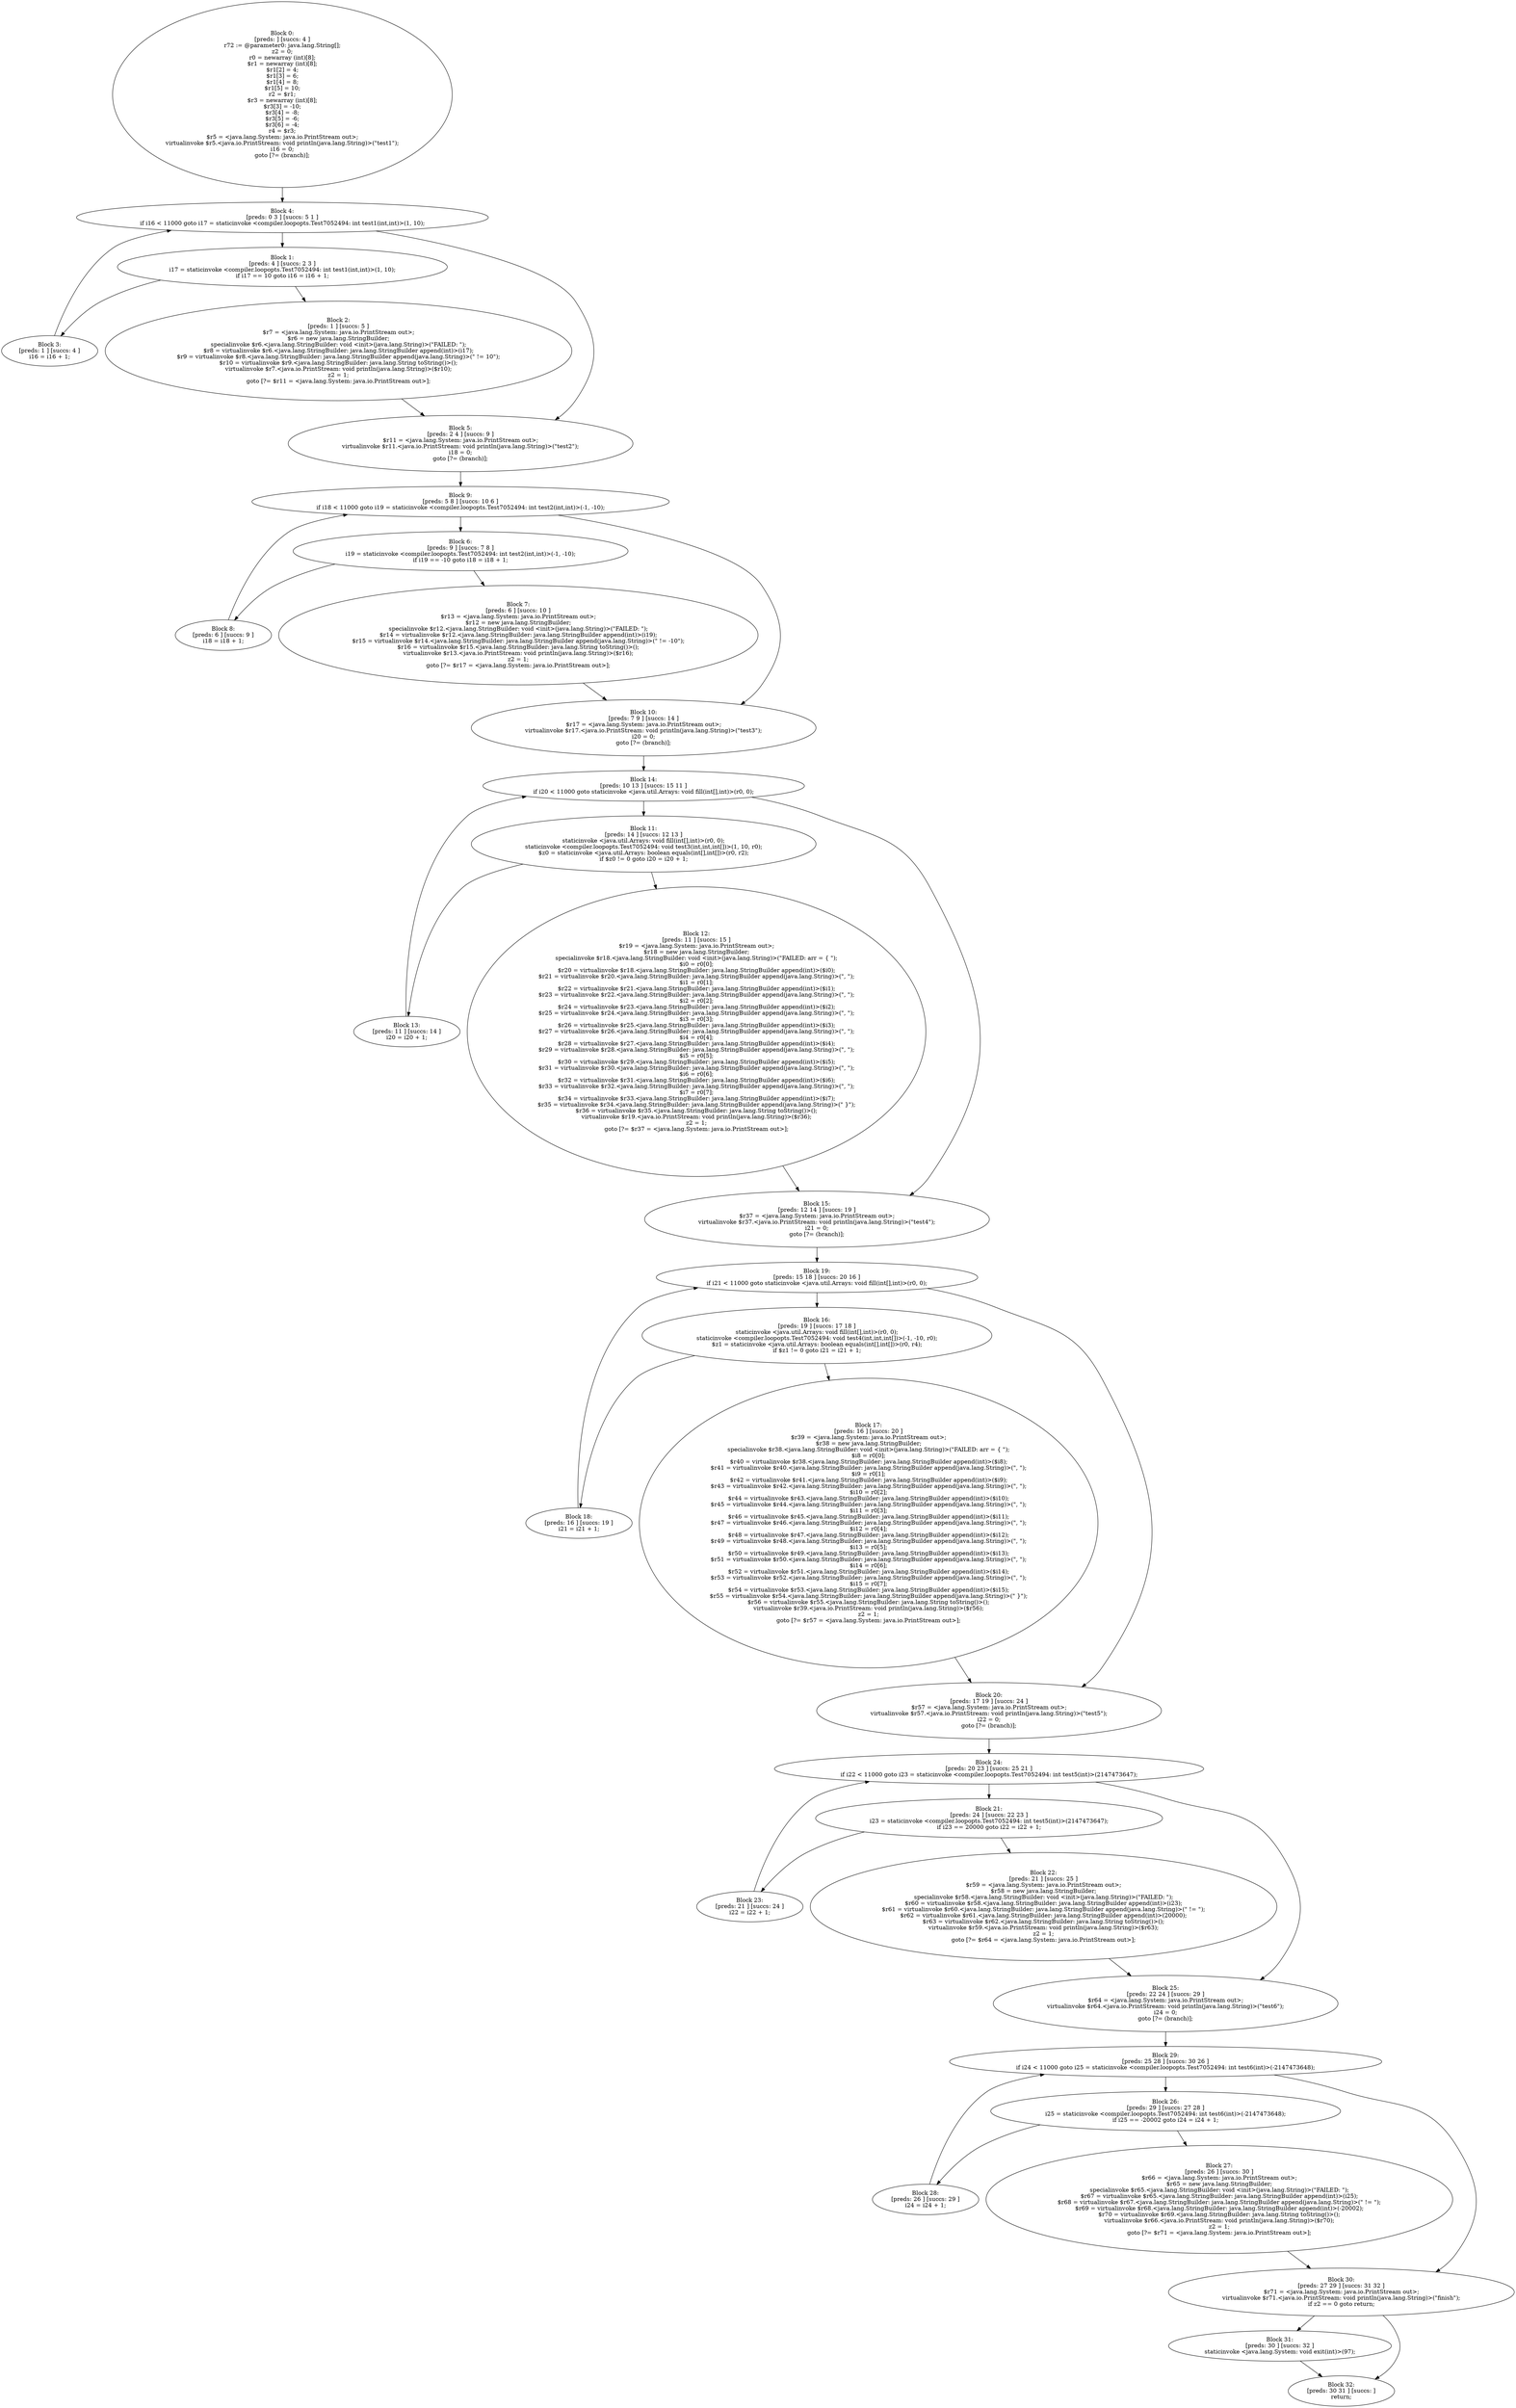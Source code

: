 digraph "unitGraph" {
    "Block 0:
[preds: ] [succs: 4 ]
r72 := @parameter0: java.lang.String[];
z2 = 0;
r0 = newarray (int)[8];
$r1 = newarray (int)[8];
$r1[2] = 4;
$r1[3] = 6;
$r1[4] = 8;
$r1[5] = 10;
r2 = $r1;
$r3 = newarray (int)[8];
$r3[3] = -10;
$r3[4] = -8;
$r3[5] = -6;
$r3[6] = -4;
r4 = $r3;
$r5 = <java.lang.System: java.io.PrintStream out>;
virtualinvoke $r5.<java.io.PrintStream: void println(java.lang.String)>(\"test1\");
i16 = 0;
goto [?= (branch)];
"
    "Block 1:
[preds: 4 ] [succs: 2 3 ]
i17 = staticinvoke <compiler.loopopts.Test7052494: int test1(int,int)>(1, 10);
if i17 == 10 goto i16 = i16 + 1;
"
    "Block 2:
[preds: 1 ] [succs: 5 ]
$r7 = <java.lang.System: java.io.PrintStream out>;
$r6 = new java.lang.StringBuilder;
specialinvoke $r6.<java.lang.StringBuilder: void <init>(java.lang.String)>(\"FAILED: \");
$r8 = virtualinvoke $r6.<java.lang.StringBuilder: java.lang.StringBuilder append(int)>(i17);
$r9 = virtualinvoke $r8.<java.lang.StringBuilder: java.lang.StringBuilder append(java.lang.String)>(\" != 10\");
$r10 = virtualinvoke $r9.<java.lang.StringBuilder: java.lang.String toString()>();
virtualinvoke $r7.<java.io.PrintStream: void println(java.lang.String)>($r10);
z2 = 1;
goto [?= $r11 = <java.lang.System: java.io.PrintStream out>];
"
    "Block 3:
[preds: 1 ] [succs: 4 ]
i16 = i16 + 1;
"
    "Block 4:
[preds: 0 3 ] [succs: 5 1 ]
if i16 < 11000 goto i17 = staticinvoke <compiler.loopopts.Test7052494: int test1(int,int)>(1, 10);
"
    "Block 5:
[preds: 2 4 ] [succs: 9 ]
$r11 = <java.lang.System: java.io.PrintStream out>;
virtualinvoke $r11.<java.io.PrintStream: void println(java.lang.String)>(\"test2\");
i18 = 0;
goto [?= (branch)];
"
    "Block 6:
[preds: 9 ] [succs: 7 8 ]
i19 = staticinvoke <compiler.loopopts.Test7052494: int test2(int,int)>(-1, -10);
if i19 == -10 goto i18 = i18 + 1;
"
    "Block 7:
[preds: 6 ] [succs: 10 ]
$r13 = <java.lang.System: java.io.PrintStream out>;
$r12 = new java.lang.StringBuilder;
specialinvoke $r12.<java.lang.StringBuilder: void <init>(java.lang.String)>(\"FAILED: \");
$r14 = virtualinvoke $r12.<java.lang.StringBuilder: java.lang.StringBuilder append(int)>(i19);
$r15 = virtualinvoke $r14.<java.lang.StringBuilder: java.lang.StringBuilder append(java.lang.String)>(\" != -10\");
$r16 = virtualinvoke $r15.<java.lang.StringBuilder: java.lang.String toString()>();
virtualinvoke $r13.<java.io.PrintStream: void println(java.lang.String)>($r16);
z2 = 1;
goto [?= $r17 = <java.lang.System: java.io.PrintStream out>];
"
    "Block 8:
[preds: 6 ] [succs: 9 ]
i18 = i18 + 1;
"
    "Block 9:
[preds: 5 8 ] [succs: 10 6 ]
if i18 < 11000 goto i19 = staticinvoke <compiler.loopopts.Test7052494: int test2(int,int)>(-1, -10);
"
    "Block 10:
[preds: 7 9 ] [succs: 14 ]
$r17 = <java.lang.System: java.io.PrintStream out>;
virtualinvoke $r17.<java.io.PrintStream: void println(java.lang.String)>(\"test3\");
i20 = 0;
goto [?= (branch)];
"
    "Block 11:
[preds: 14 ] [succs: 12 13 ]
staticinvoke <java.util.Arrays: void fill(int[],int)>(r0, 0);
staticinvoke <compiler.loopopts.Test7052494: void test3(int,int,int[])>(1, 10, r0);
$z0 = staticinvoke <java.util.Arrays: boolean equals(int[],int[])>(r0, r2);
if $z0 != 0 goto i20 = i20 + 1;
"
    "Block 12:
[preds: 11 ] [succs: 15 ]
$r19 = <java.lang.System: java.io.PrintStream out>;
$r18 = new java.lang.StringBuilder;
specialinvoke $r18.<java.lang.StringBuilder: void <init>(java.lang.String)>(\"FAILED: arr = { \");
$i0 = r0[0];
$r20 = virtualinvoke $r18.<java.lang.StringBuilder: java.lang.StringBuilder append(int)>($i0);
$r21 = virtualinvoke $r20.<java.lang.StringBuilder: java.lang.StringBuilder append(java.lang.String)>(\", \");
$i1 = r0[1];
$r22 = virtualinvoke $r21.<java.lang.StringBuilder: java.lang.StringBuilder append(int)>($i1);
$r23 = virtualinvoke $r22.<java.lang.StringBuilder: java.lang.StringBuilder append(java.lang.String)>(\", \");
$i2 = r0[2];
$r24 = virtualinvoke $r23.<java.lang.StringBuilder: java.lang.StringBuilder append(int)>($i2);
$r25 = virtualinvoke $r24.<java.lang.StringBuilder: java.lang.StringBuilder append(java.lang.String)>(\", \");
$i3 = r0[3];
$r26 = virtualinvoke $r25.<java.lang.StringBuilder: java.lang.StringBuilder append(int)>($i3);
$r27 = virtualinvoke $r26.<java.lang.StringBuilder: java.lang.StringBuilder append(java.lang.String)>(\", \");
$i4 = r0[4];
$r28 = virtualinvoke $r27.<java.lang.StringBuilder: java.lang.StringBuilder append(int)>($i4);
$r29 = virtualinvoke $r28.<java.lang.StringBuilder: java.lang.StringBuilder append(java.lang.String)>(\", \");
$i5 = r0[5];
$r30 = virtualinvoke $r29.<java.lang.StringBuilder: java.lang.StringBuilder append(int)>($i5);
$r31 = virtualinvoke $r30.<java.lang.StringBuilder: java.lang.StringBuilder append(java.lang.String)>(\", \");
$i6 = r0[6];
$r32 = virtualinvoke $r31.<java.lang.StringBuilder: java.lang.StringBuilder append(int)>($i6);
$r33 = virtualinvoke $r32.<java.lang.StringBuilder: java.lang.StringBuilder append(java.lang.String)>(\", \");
$i7 = r0[7];
$r34 = virtualinvoke $r33.<java.lang.StringBuilder: java.lang.StringBuilder append(int)>($i7);
$r35 = virtualinvoke $r34.<java.lang.StringBuilder: java.lang.StringBuilder append(java.lang.String)>(\" }\");
$r36 = virtualinvoke $r35.<java.lang.StringBuilder: java.lang.String toString()>();
virtualinvoke $r19.<java.io.PrintStream: void println(java.lang.String)>($r36);
z2 = 1;
goto [?= $r37 = <java.lang.System: java.io.PrintStream out>];
"
    "Block 13:
[preds: 11 ] [succs: 14 ]
i20 = i20 + 1;
"
    "Block 14:
[preds: 10 13 ] [succs: 15 11 ]
if i20 < 11000 goto staticinvoke <java.util.Arrays: void fill(int[],int)>(r0, 0);
"
    "Block 15:
[preds: 12 14 ] [succs: 19 ]
$r37 = <java.lang.System: java.io.PrintStream out>;
virtualinvoke $r37.<java.io.PrintStream: void println(java.lang.String)>(\"test4\");
i21 = 0;
goto [?= (branch)];
"
    "Block 16:
[preds: 19 ] [succs: 17 18 ]
staticinvoke <java.util.Arrays: void fill(int[],int)>(r0, 0);
staticinvoke <compiler.loopopts.Test7052494: void test4(int,int,int[])>(-1, -10, r0);
$z1 = staticinvoke <java.util.Arrays: boolean equals(int[],int[])>(r0, r4);
if $z1 != 0 goto i21 = i21 + 1;
"
    "Block 17:
[preds: 16 ] [succs: 20 ]
$r39 = <java.lang.System: java.io.PrintStream out>;
$r38 = new java.lang.StringBuilder;
specialinvoke $r38.<java.lang.StringBuilder: void <init>(java.lang.String)>(\"FAILED: arr = { \");
$i8 = r0[0];
$r40 = virtualinvoke $r38.<java.lang.StringBuilder: java.lang.StringBuilder append(int)>($i8);
$r41 = virtualinvoke $r40.<java.lang.StringBuilder: java.lang.StringBuilder append(java.lang.String)>(\", \");
$i9 = r0[1];
$r42 = virtualinvoke $r41.<java.lang.StringBuilder: java.lang.StringBuilder append(int)>($i9);
$r43 = virtualinvoke $r42.<java.lang.StringBuilder: java.lang.StringBuilder append(java.lang.String)>(\", \");
$i10 = r0[2];
$r44 = virtualinvoke $r43.<java.lang.StringBuilder: java.lang.StringBuilder append(int)>($i10);
$r45 = virtualinvoke $r44.<java.lang.StringBuilder: java.lang.StringBuilder append(java.lang.String)>(\", \");
$i11 = r0[3];
$r46 = virtualinvoke $r45.<java.lang.StringBuilder: java.lang.StringBuilder append(int)>($i11);
$r47 = virtualinvoke $r46.<java.lang.StringBuilder: java.lang.StringBuilder append(java.lang.String)>(\", \");
$i12 = r0[4];
$r48 = virtualinvoke $r47.<java.lang.StringBuilder: java.lang.StringBuilder append(int)>($i12);
$r49 = virtualinvoke $r48.<java.lang.StringBuilder: java.lang.StringBuilder append(java.lang.String)>(\", \");
$i13 = r0[5];
$r50 = virtualinvoke $r49.<java.lang.StringBuilder: java.lang.StringBuilder append(int)>($i13);
$r51 = virtualinvoke $r50.<java.lang.StringBuilder: java.lang.StringBuilder append(java.lang.String)>(\", \");
$i14 = r0[6];
$r52 = virtualinvoke $r51.<java.lang.StringBuilder: java.lang.StringBuilder append(int)>($i14);
$r53 = virtualinvoke $r52.<java.lang.StringBuilder: java.lang.StringBuilder append(java.lang.String)>(\", \");
$i15 = r0[7];
$r54 = virtualinvoke $r53.<java.lang.StringBuilder: java.lang.StringBuilder append(int)>($i15);
$r55 = virtualinvoke $r54.<java.lang.StringBuilder: java.lang.StringBuilder append(java.lang.String)>(\" }\");
$r56 = virtualinvoke $r55.<java.lang.StringBuilder: java.lang.String toString()>();
virtualinvoke $r39.<java.io.PrintStream: void println(java.lang.String)>($r56);
z2 = 1;
goto [?= $r57 = <java.lang.System: java.io.PrintStream out>];
"
    "Block 18:
[preds: 16 ] [succs: 19 ]
i21 = i21 + 1;
"
    "Block 19:
[preds: 15 18 ] [succs: 20 16 ]
if i21 < 11000 goto staticinvoke <java.util.Arrays: void fill(int[],int)>(r0, 0);
"
    "Block 20:
[preds: 17 19 ] [succs: 24 ]
$r57 = <java.lang.System: java.io.PrintStream out>;
virtualinvoke $r57.<java.io.PrintStream: void println(java.lang.String)>(\"test5\");
i22 = 0;
goto [?= (branch)];
"
    "Block 21:
[preds: 24 ] [succs: 22 23 ]
i23 = staticinvoke <compiler.loopopts.Test7052494: int test5(int)>(2147473647);
if i23 == 20000 goto i22 = i22 + 1;
"
    "Block 22:
[preds: 21 ] [succs: 25 ]
$r59 = <java.lang.System: java.io.PrintStream out>;
$r58 = new java.lang.StringBuilder;
specialinvoke $r58.<java.lang.StringBuilder: void <init>(java.lang.String)>(\"FAILED: \");
$r60 = virtualinvoke $r58.<java.lang.StringBuilder: java.lang.StringBuilder append(int)>(i23);
$r61 = virtualinvoke $r60.<java.lang.StringBuilder: java.lang.StringBuilder append(java.lang.String)>(\" != \");
$r62 = virtualinvoke $r61.<java.lang.StringBuilder: java.lang.StringBuilder append(int)>(20000);
$r63 = virtualinvoke $r62.<java.lang.StringBuilder: java.lang.String toString()>();
virtualinvoke $r59.<java.io.PrintStream: void println(java.lang.String)>($r63);
z2 = 1;
goto [?= $r64 = <java.lang.System: java.io.PrintStream out>];
"
    "Block 23:
[preds: 21 ] [succs: 24 ]
i22 = i22 + 1;
"
    "Block 24:
[preds: 20 23 ] [succs: 25 21 ]
if i22 < 11000 goto i23 = staticinvoke <compiler.loopopts.Test7052494: int test5(int)>(2147473647);
"
    "Block 25:
[preds: 22 24 ] [succs: 29 ]
$r64 = <java.lang.System: java.io.PrintStream out>;
virtualinvoke $r64.<java.io.PrintStream: void println(java.lang.String)>(\"test6\");
i24 = 0;
goto [?= (branch)];
"
    "Block 26:
[preds: 29 ] [succs: 27 28 ]
i25 = staticinvoke <compiler.loopopts.Test7052494: int test6(int)>(-2147473648);
if i25 == -20002 goto i24 = i24 + 1;
"
    "Block 27:
[preds: 26 ] [succs: 30 ]
$r66 = <java.lang.System: java.io.PrintStream out>;
$r65 = new java.lang.StringBuilder;
specialinvoke $r65.<java.lang.StringBuilder: void <init>(java.lang.String)>(\"FAILED: \");
$r67 = virtualinvoke $r65.<java.lang.StringBuilder: java.lang.StringBuilder append(int)>(i25);
$r68 = virtualinvoke $r67.<java.lang.StringBuilder: java.lang.StringBuilder append(java.lang.String)>(\" != \");
$r69 = virtualinvoke $r68.<java.lang.StringBuilder: java.lang.StringBuilder append(int)>(-20002);
$r70 = virtualinvoke $r69.<java.lang.StringBuilder: java.lang.String toString()>();
virtualinvoke $r66.<java.io.PrintStream: void println(java.lang.String)>($r70);
z2 = 1;
goto [?= $r71 = <java.lang.System: java.io.PrintStream out>];
"
    "Block 28:
[preds: 26 ] [succs: 29 ]
i24 = i24 + 1;
"
    "Block 29:
[preds: 25 28 ] [succs: 30 26 ]
if i24 < 11000 goto i25 = staticinvoke <compiler.loopopts.Test7052494: int test6(int)>(-2147473648);
"
    "Block 30:
[preds: 27 29 ] [succs: 31 32 ]
$r71 = <java.lang.System: java.io.PrintStream out>;
virtualinvoke $r71.<java.io.PrintStream: void println(java.lang.String)>(\"finish\");
if z2 == 0 goto return;
"
    "Block 31:
[preds: 30 ] [succs: 32 ]
staticinvoke <java.lang.System: void exit(int)>(97);
"
    "Block 32:
[preds: 30 31 ] [succs: ]
return;
"
    "Block 0:
[preds: ] [succs: 4 ]
r72 := @parameter0: java.lang.String[];
z2 = 0;
r0 = newarray (int)[8];
$r1 = newarray (int)[8];
$r1[2] = 4;
$r1[3] = 6;
$r1[4] = 8;
$r1[5] = 10;
r2 = $r1;
$r3 = newarray (int)[8];
$r3[3] = -10;
$r3[4] = -8;
$r3[5] = -6;
$r3[6] = -4;
r4 = $r3;
$r5 = <java.lang.System: java.io.PrintStream out>;
virtualinvoke $r5.<java.io.PrintStream: void println(java.lang.String)>(\"test1\");
i16 = 0;
goto [?= (branch)];
"->"Block 4:
[preds: 0 3 ] [succs: 5 1 ]
if i16 < 11000 goto i17 = staticinvoke <compiler.loopopts.Test7052494: int test1(int,int)>(1, 10);
";
    "Block 1:
[preds: 4 ] [succs: 2 3 ]
i17 = staticinvoke <compiler.loopopts.Test7052494: int test1(int,int)>(1, 10);
if i17 == 10 goto i16 = i16 + 1;
"->"Block 2:
[preds: 1 ] [succs: 5 ]
$r7 = <java.lang.System: java.io.PrintStream out>;
$r6 = new java.lang.StringBuilder;
specialinvoke $r6.<java.lang.StringBuilder: void <init>(java.lang.String)>(\"FAILED: \");
$r8 = virtualinvoke $r6.<java.lang.StringBuilder: java.lang.StringBuilder append(int)>(i17);
$r9 = virtualinvoke $r8.<java.lang.StringBuilder: java.lang.StringBuilder append(java.lang.String)>(\" != 10\");
$r10 = virtualinvoke $r9.<java.lang.StringBuilder: java.lang.String toString()>();
virtualinvoke $r7.<java.io.PrintStream: void println(java.lang.String)>($r10);
z2 = 1;
goto [?= $r11 = <java.lang.System: java.io.PrintStream out>];
";
    "Block 1:
[preds: 4 ] [succs: 2 3 ]
i17 = staticinvoke <compiler.loopopts.Test7052494: int test1(int,int)>(1, 10);
if i17 == 10 goto i16 = i16 + 1;
"->"Block 3:
[preds: 1 ] [succs: 4 ]
i16 = i16 + 1;
";
    "Block 2:
[preds: 1 ] [succs: 5 ]
$r7 = <java.lang.System: java.io.PrintStream out>;
$r6 = new java.lang.StringBuilder;
specialinvoke $r6.<java.lang.StringBuilder: void <init>(java.lang.String)>(\"FAILED: \");
$r8 = virtualinvoke $r6.<java.lang.StringBuilder: java.lang.StringBuilder append(int)>(i17);
$r9 = virtualinvoke $r8.<java.lang.StringBuilder: java.lang.StringBuilder append(java.lang.String)>(\" != 10\");
$r10 = virtualinvoke $r9.<java.lang.StringBuilder: java.lang.String toString()>();
virtualinvoke $r7.<java.io.PrintStream: void println(java.lang.String)>($r10);
z2 = 1;
goto [?= $r11 = <java.lang.System: java.io.PrintStream out>];
"->"Block 5:
[preds: 2 4 ] [succs: 9 ]
$r11 = <java.lang.System: java.io.PrintStream out>;
virtualinvoke $r11.<java.io.PrintStream: void println(java.lang.String)>(\"test2\");
i18 = 0;
goto [?= (branch)];
";
    "Block 3:
[preds: 1 ] [succs: 4 ]
i16 = i16 + 1;
"->"Block 4:
[preds: 0 3 ] [succs: 5 1 ]
if i16 < 11000 goto i17 = staticinvoke <compiler.loopopts.Test7052494: int test1(int,int)>(1, 10);
";
    "Block 4:
[preds: 0 3 ] [succs: 5 1 ]
if i16 < 11000 goto i17 = staticinvoke <compiler.loopopts.Test7052494: int test1(int,int)>(1, 10);
"->"Block 5:
[preds: 2 4 ] [succs: 9 ]
$r11 = <java.lang.System: java.io.PrintStream out>;
virtualinvoke $r11.<java.io.PrintStream: void println(java.lang.String)>(\"test2\");
i18 = 0;
goto [?= (branch)];
";
    "Block 4:
[preds: 0 3 ] [succs: 5 1 ]
if i16 < 11000 goto i17 = staticinvoke <compiler.loopopts.Test7052494: int test1(int,int)>(1, 10);
"->"Block 1:
[preds: 4 ] [succs: 2 3 ]
i17 = staticinvoke <compiler.loopopts.Test7052494: int test1(int,int)>(1, 10);
if i17 == 10 goto i16 = i16 + 1;
";
    "Block 5:
[preds: 2 4 ] [succs: 9 ]
$r11 = <java.lang.System: java.io.PrintStream out>;
virtualinvoke $r11.<java.io.PrintStream: void println(java.lang.String)>(\"test2\");
i18 = 0;
goto [?= (branch)];
"->"Block 9:
[preds: 5 8 ] [succs: 10 6 ]
if i18 < 11000 goto i19 = staticinvoke <compiler.loopopts.Test7052494: int test2(int,int)>(-1, -10);
";
    "Block 6:
[preds: 9 ] [succs: 7 8 ]
i19 = staticinvoke <compiler.loopopts.Test7052494: int test2(int,int)>(-1, -10);
if i19 == -10 goto i18 = i18 + 1;
"->"Block 7:
[preds: 6 ] [succs: 10 ]
$r13 = <java.lang.System: java.io.PrintStream out>;
$r12 = new java.lang.StringBuilder;
specialinvoke $r12.<java.lang.StringBuilder: void <init>(java.lang.String)>(\"FAILED: \");
$r14 = virtualinvoke $r12.<java.lang.StringBuilder: java.lang.StringBuilder append(int)>(i19);
$r15 = virtualinvoke $r14.<java.lang.StringBuilder: java.lang.StringBuilder append(java.lang.String)>(\" != -10\");
$r16 = virtualinvoke $r15.<java.lang.StringBuilder: java.lang.String toString()>();
virtualinvoke $r13.<java.io.PrintStream: void println(java.lang.String)>($r16);
z2 = 1;
goto [?= $r17 = <java.lang.System: java.io.PrintStream out>];
";
    "Block 6:
[preds: 9 ] [succs: 7 8 ]
i19 = staticinvoke <compiler.loopopts.Test7052494: int test2(int,int)>(-1, -10);
if i19 == -10 goto i18 = i18 + 1;
"->"Block 8:
[preds: 6 ] [succs: 9 ]
i18 = i18 + 1;
";
    "Block 7:
[preds: 6 ] [succs: 10 ]
$r13 = <java.lang.System: java.io.PrintStream out>;
$r12 = new java.lang.StringBuilder;
specialinvoke $r12.<java.lang.StringBuilder: void <init>(java.lang.String)>(\"FAILED: \");
$r14 = virtualinvoke $r12.<java.lang.StringBuilder: java.lang.StringBuilder append(int)>(i19);
$r15 = virtualinvoke $r14.<java.lang.StringBuilder: java.lang.StringBuilder append(java.lang.String)>(\" != -10\");
$r16 = virtualinvoke $r15.<java.lang.StringBuilder: java.lang.String toString()>();
virtualinvoke $r13.<java.io.PrintStream: void println(java.lang.String)>($r16);
z2 = 1;
goto [?= $r17 = <java.lang.System: java.io.PrintStream out>];
"->"Block 10:
[preds: 7 9 ] [succs: 14 ]
$r17 = <java.lang.System: java.io.PrintStream out>;
virtualinvoke $r17.<java.io.PrintStream: void println(java.lang.String)>(\"test3\");
i20 = 0;
goto [?= (branch)];
";
    "Block 8:
[preds: 6 ] [succs: 9 ]
i18 = i18 + 1;
"->"Block 9:
[preds: 5 8 ] [succs: 10 6 ]
if i18 < 11000 goto i19 = staticinvoke <compiler.loopopts.Test7052494: int test2(int,int)>(-1, -10);
";
    "Block 9:
[preds: 5 8 ] [succs: 10 6 ]
if i18 < 11000 goto i19 = staticinvoke <compiler.loopopts.Test7052494: int test2(int,int)>(-1, -10);
"->"Block 10:
[preds: 7 9 ] [succs: 14 ]
$r17 = <java.lang.System: java.io.PrintStream out>;
virtualinvoke $r17.<java.io.PrintStream: void println(java.lang.String)>(\"test3\");
i20 = 0;
goto [?= (branch)];
";
    "Block 9:
[preds: 5 8 ] [succs: 10 6 ]
if i18 < 11000 goto i19 = staticinvoke <compiler.loopopts.Test7052494: int test2(int,int)>(-1, -10);
"->"Block 6:
[preds: 9 ] [succs: 7 8 ]
i19 = staticinvoke <compiler.loopopts.Test7052494: int test2(int,int)>(-1, -10);
if i19 == -10 goto i18 = i18 + 1;
";
    "Block 10:
[preds: 7 9 ] [succs: 14 ]
$r17 = <java.lang.System: java.io.PrintStream out>;
virtualinvoke $r17.<java.io.PrintStream: void println(java.lang.String)>(\"test3\");
i20 = 0;
goto [?= (branch)];
"->"Block 14:
[preds: 10 13 ] [succs: 15 11 ]
if i20 < 11000 goto staticinvoke <java.util.Arrays: void fill(int[],int)>(r0, 0);
";
    "Block 11:
[preds: 14 ] [succs: 12 13 ]
staticinvoke <java.util.Arrays: void fill(int[],int)>(r0, 0);
staticinvoke <compiler.loopopts.Test7052494: void test3(int,int,int[])>(1, 10, r0);
$z0 = staticinvoke <java.util.Arrays: boolean equals(int[],int[])>(r0, r2);
if $z0 != 0 goto i20 = i20 + 1;
"->"Block 12:
[preds: 11 ] [succs: 15 ]
$r19 = <java.lang.System: java.io.PrintStream out>;
$r18 = new java.lang.StringBuilder;
specialinvoke $r18.<java.lang.StringBuilder: void <init>(java.lang.String)>(\"FAILED: arr = { \");
$i0 = r0[0];
$r20 = virtualinvoke $r18.<java.lang.StringBuilder: java.lang.StringBuilder append(int)>($i0);
$r21 = virtualinvoke $r20.<java.lang.StringBuilder: java.lang.StringBuilder append(java.lang.String)>(\", \");
$i1 = r0[1];
$r22 = virtualinvoke $r21.<java.lang.StringBuilder: java.lang.StringBuilder append(int)>($i1);
$r23 = virtualinvoke $r22.<java.lang.StringBuilder: java.lang.StringBuilder append(java.lang.String)>(\", \");
$i2 = r0[2];
$r24 = virtualinvoke $r23.<java.lang.StringBuilder: java.lang.StringBuilder append(int)>($i2);
$r25 = virtualinvoke $r24.<java.lang.StringBuilder: java.lang.StringBuilder append(java.lang.String)>(\", \");
$i3 = r0[3];
$r26 = virtualinvoke $r25.<java.lang.StringBuilder: java.lang.StringBuilder append(int)>($i3);
$r27 = virtualinvoke $r26.<java.lang.StringBuilder: java.lang.StringBuilder append(java.lang.String)>(\", \");
$i4 = r0[4];
$r28 = virtualinvoke $r27.<java.lang.StringBuilder: java.lang.StringBuilder append(int)>($i4);
$r29 = virtualinvoke $r28.<java.lang.StringBuilder: java.lang.StringBuilder append(java.lang.String)>(\", \");
$i5 = r0[5];
$r30 = virtualinvoke $r29.<java.lang.StringBuilder: java.lang.StringBuilder append(int)>($i5);
$r31 = virtualinvoke $r30.<java.lang.StringBuilder: java.lang.StringBuilder append(java.lang.String)>(\", \");
$i6 = r0[6];
$r32 = virtualinvoke $r31.<java.lang.StringBuilder: java.lang.StringBuilder append(int)>($i6);
$r33 = virtualinvoke $r32.<java.lang.StringBuilder: java.lang.StringBuilder append(java.lang.String)>(\", \");
$i7 = r0[7];
$r34 = virtualinvoke $r33.<java.lang.StringBuilder: java.lang.StringBuilder append(int)>($i7);
$r35 = virtualinvoke $r34.<java.lang.StringBuilder: java.lang.StringBuilder append(java.lang.String)>(\" }\");
$r36 = virtualinvoke $r35.<java.lang.StringBuilder: java.lang.String toString()>();
virtualinvoke $r19.<java.io.PrintStream: void println(java.lang.String)>($r36);
z2 = 1;
goto [?= $r37 = <java.lang.System: java.io.PrintStream out>];
";
    "Block 11:
[preds: 14 ] [succs: 12 13 ]
staticinvoke <java.util.Arrays: void fill(int[],int)>(r0, 0);
staticinvoke <compiler.loopopts.Test7052494: void test3(int,int,int[])>(1, 10, r0);
$z0 = staticinvoke <java.util.Arrays: boolean equals(int[],int[])>(r0, r2);
if $z0 != 0 goto i20 = i20 + 1;
"->"Block 13:
[preds: 11 ] [succs: 14 ]
i20 = i20 + 1;
";
    "Block 12:
[preds: 11 ] [succs: 15 ]
$r19 = <java.lang.System: java.io.PrintStream out>;
$r18 = new java.lang.StringBuilder;
specialinvoke $r18.<java.lang.StringBuilder: void <init>(java.lang.String)>(\"FAILED: arr = { \");
$i0 = r0[0];
$r20 = virtualinvoke $r18.<java.lang.StringBuilder: java.lang.StringBuilder append(int)>($i0);
$r21 = virtualinvoke $r20.<java.lang.StringBuilder: java.lang.StringBuilder append(java.lang.String)>(\", \");
$i1 = r0[1];
$r22 = virtualinvoke $r21.<java.lang.StringBuilder: java.lang.StringBuilder append(int)>($i1);
$r23 = virtualinvoke $r22.<java.lang.StringBuilder: java.lang.StringBuilder append(java.lang.String)>(\", \");
$i2 = r0[2];
$r24 = virtualinvoke $r23.<java.lang.StringBuilder: java.lang.StringBuilder append(int)>($i2);
$r25 = virtualinvoke $r24.<java.lang.StringBuilder: java.lang.StringBuilder append(java.lang.String)>(\", \");
$i3 = r0[3];
$r26 = virtualinvoke $r25.<java.lang.StringBuilder: java.lang.StringBuilder append(int)>($i3);
$r27 = virtualinvoke $r26.<java.lang.StringBuilder: java.lang.StringBuilder append(java.lang.String)>(\", \");
$i4 = r0[4];
$r28 = virtualinvoke $r27.<java.lang.StringBuilder: java.lang.StringBuilder append(int)>($i4);
$r29 = virtualinvoke $r28.<java.lang.StringBuilder: java.lang.StringBuilder append(java.lang.String)>(\", \");
$i5 = r0[5];
$r30 = virtualinvoke $r29.<java.lang.StringBuilder: java.lang.StringBuilder append(int)>($i5);
$r31 = virtualinvoke $r30.<java.lang.StringBuilder: java.lang.StringBuilder append(java.lang.String)>(\", \");
$i6 = r0[6];
$r32 = virtualinvoke $r31.<java.lang.StringBuilder: java.lang.StringBuilder append(int)>($i6);
$r33 = virtualinvoke $r32.<java.lang.StringBuilder: java.lang.StringBuilder append(java.lang.String)>(\", \");
$i7 = r0[7];
$r34 = virtualinvoke $r33.<java.lang.StringBuilder: java.lang.StringBuilder append(int)>($i7);
$r35 = virtualinvoke $r34.<java.lang.StringBuilder: java.lang.StringBuilder append(java.lang.String)>(\" }\");
$r36 = virtualinvoke $r35.<java.lang.StringBuilder: java.lang.String toString()>();
virtualinvoke $r19.<java.io.PrintStream: void println(java.lang.String)>($r36);
z2 = 1;
goto [?= $r37 = <java.lang.System: java.io.PrintStream out>];
"->"Block 15:
[preds: 12 14 ] [succs: 19 ]
$r37 = <java.lang.System: java.io.PrintStream out>;
virtualinvoke $r37.<java.io.PrintStream: void println(java.lang.String)>(\"test4\");
i21 = 0;
goto [?= (branch)];
";
    "Block 13:
[preds: 11 ] [succs: 14 ]
i20 = i20 + 1;
"->"Block 14:
[preds: 10 13 ] [succs: 15 11 ]
if i20 < 11000 goto staticinvoke <java.util.Arrays: void fill(int[],int)>(r0, 0);
";
    "Block 14:
[preds: 10 13 ] [succs: 15 11 ]
if i20 < 11000 goto staticinvoke <java.util.Arrays: void fill(int[],int)>(r0, 0);
"->"Block 15:
[preds: 12 14 ] [succs: 19 ]
$r37 = <java.lang.System: java.io.PrintStream out>;
virtualinvoke $r37.<java.io.PrintStream: void println(java.lang.String)>(\"test4\");
i21 = 0;
goto [?= (branch)];
";
    "Block 14:
[preds: 10 13 ] [succs: 15 11 ]
if i20 < 11000 goto staticinvoke <java.util.Arrays: void fill(int[],int)>(r0, 0);
"->"Block 11:
[preds: 14 ] [succs: 12 13 ]
staticinvoke <java.util.Arrays: void fill(int[],int)>(r0, 0);
staticinvoke <compiler.loopopts.Test7052494: void test3(int,int,int[])>(1, 10, r0);
$z0 = staticinvoke <java.util.Arrays: boolean equals(int[],int[])>(r0, r2);
if $z0 != 0 goto i20 = i20 + 1;
";
    "Block 15:
[preds: 12 14 ] [succs: 19 ]
$r37 = <java.lang.System: java.io.PrintStream out>;
virtualinvoke $r37.<java.io.PrintStream: void println(java.lang.String)>(\"test4\");
i21 = 0;
goto [?= (branch)];
"->"Block 19:
[preds: 15 18 ] [succs: 20 16 ]
if i21 < 11000 goto staticinvoke <java.util.Arrays: void fill(int[],int)>(r0, 0);
";
    "Block 16:
[preds: 19 ] [succs: 17 18 ]
staticinvoke <java.util.Arrays: void fill(int[],int)>(r0, 0);
staticinvoke <compiler.loopopts.Test7052494: void test4(int,int,int[])>(-1, -10, r0);
$z1 = staticinvoke <java.util.Arrays: boolean equals(int[],int[])>(r0, r4);
if $z1 != 0 goto i21 = i21 + 1;
"->"Block 17:
[preds: 16 ] [succs: 20 ]
$r39 = <java.lang.System: java.io.PrintStream out>;
$r38 = new java.lang.StringBuilder;
specialinvoke $r38.<java.lang.StringBuilder: void <init>(java.lang.String)>(\"FAILED: arr = { \");
$i8 = r0[0];
$r40 = virtualinvoke $r38.<java.lang.StringBuilder: java.lang.StringBuilder append(int)>($i8);
$r41 = virtualinvoke $r40.<java.lang.StringBuilder: java.lang.StringBuilder append(java.lang.String)>(\", \");
$i9 = r0[1];
$r42 = virtualinvoke $r41.<java.lang.StringBuilder: java.lang.StringBuilder append(int)>($i9);
$r43 = virtualinvoke $r42.<java.lang.StringBuilder: java.lang.StringBuilder append(java.lang.String)>(\", \");
$i10 = r0[2];
$r44 = virtualinvoke $r43.<java.lang.StringBuilder: java.lang.StringBuilder append(int)>($i10);
$r45 = virtualinvoke $r44.<java.lang.StringBuilder: java.lang.StringBuilder append(java.lang.String)>(\", \");
$i11 = r0[3];
$r46 = virtualinvoke $r45.<java.lang.StringBuilder: java.lang.StringBuilder append(int)>($i11);
$r47 = virtualinvoke $r46.<java.lang.StringBuilder: java.lang.StringBuilder append(java.lang.String)>(\", \");
$i12 = r0[4];
$r48 = virtualinvoke $r47.<java.lang.StringBuilder: java.lang.StringBuilder append(int)>($i12);
$r49 = virtualinvoke $r48.<java.lang.StringBuilder: java.lang.StringBuilder append(java.lang.String)>(\", \");
$i13 = r0[5];
$r50 = virtualinvoke $r49.<java.lang.StringBuilder: java.lang.StringBuilder append(int)>($i13);
$r51 = virtualinvoke $r50.<java.lang.StringBuilder: java.lang.StringBuilder append(java.lang.String)>(\", \");
$i14 = r0[6];
$r52 = virtualinvoke $r51.<java.lang.StringBuilder: java.lang.StringBuilder append(int)>($i14);
$r53 = virtualinvoke $r52.<java.lang.StringBuilder: java.lang.StringBuilder append(java.lang.String)>(\", \");
$i15 = r0[7];
$r54 = virtualinvoke $r53.<java.lang.StringBuilder: java.lang.StringBuilder append(int)>($i15);
$r55 = virtualinvoke $r54.<java.lang.StringBuilder: java.lang.StringBuilder append(java.lang.String)>(\" }\");
$r56 = virtualinvoke $r55.<java.lang.StringBuilder: java.lang.String toString()>();
virtualinvoke $r39.<java.io.PrintStream: void println(java.lang.String)>($r56);
z2 = 1;
goto [?= $r57 = <java.lang.System: java.io.PrintStream out>];
";
    "Block 16:
[preds: 19 ] [succs: 17 18 ]
staticinvoke <java.util.Arrays: void fill(int[],int)>(r0, 0);
staticinvoke <compiler.loopopts.Test7052494: void test4(int,int,int[])>(-1, -10, r0);
$z1 = staticinvoke <java.util.Arrays: boolean equals(int[],int[])>(r0, r4);
if $z1 != 0 goto i21 = i21 + 1;
"->"Block 18:
[preds: 16 ] [succs: 19 ]
i21 = i21 + 1;
";
    "Block 17:
[preds: 16 ] [succs: 20 ]
$r39 = <java.lang.System: java.io.PrintStream out>;
$r38 = new java.lang.StringBuilder;
specialinvoke $r38.<java.lang.StringBuilder: void <init>(java.lang.String)>(\"FAILED: arr = { \");
$i8 = r0[0];
$r40 = virtualinvoke $r38.<java.lang.StringBuilder: java.lang.StringBuilder append(int)>($i8);
$r41 = virtualinvoke $r40.<java.lang.StringBuilder: java.lang.StringBuilder append(java.lang.String)>(\", \");
$i9 = r0[1];
$r42 = virtualinvoke $r41.<java.lang.StringBuilder: java.lang.StringBuilder append(int)>($i9);
$r43 = virtualinvoke $r42.<java.lang.StringBuilder: java.lang.StringBuilder append(java.lang.String)>(\", \");
$i10 = r0[2];
$r44 = virtualinvoke $r43.<java.lang.StringBuilder: java.lang.StringBuilder append(int)>($i10);
$r45 = virtualinvoke $r44.<java.lang.StringBuilder: java.lang.StringBuilder append(java.lang.String)>(\", \");
$i11 = r0[3];
$r46 = virtualinvoke $r45.<java.lang.StringBuilder: java.lang.StringBuilder append(int)>($i11);
$r47 = virtualinvoke $r46.<java.lang.StringBuilder: java.lang.StringBuilder append(java.lang.String)>(\", \");
$i12 = r0[4];
$r48 = virtualinvoke $r47.<java.lang.StringBuilder: java.lang.StringBuilder append(int)>($i12);
$r49 = virtualinvoke $r48.<java.lang.StringBuilder: java.lang.StringBuilder append(java.lang.String)>(\", \");
$i13 = r0[5];
$r50 = virtualinvoke $r49.<java.lang.StringBuilder: java.lang.StringBuilder append(int)>($i13);
$r51 = virtualinvoke $r50.<java.lang.StringBuilder: java.lang.StringBuilder append(java.lang.String)>(\", \");
$i14 = r0[6];
$r52 = virtualinvoke $r51.<java.lang.StringBuilder: java.lang.StringBuilder append(int)>($i14);
$r53 = virtualinvoke $r52.<java.lang.StringBuilder: java.lang.StringBuilder append(java.lang.String)>(\", \");
$i15 = r0[7];
$r54 = virtualinvoke $r53.<java.lang.StringBuilder: java.lang.StringBuilder append(int)>($i15);
$r55 = virtualinvoke $r54.<java.lang.StringBuilder: java.lang.StringBuilder append(java.lang.String)>(\" }\");
$r56 = virtualinvoke $r55.<java.lang.StringBuilder: java.lang.String toString()>();
virtualinvoke $r39.<java.io.PrintStream: void println(java.lang.String)>($r56);
z2 = 1;
goto [?= $r57 = <java.lang.System: java.io.PrintStream out>];
"->"Block 20:
[preds: 17 19 ] [succs: 24 ]
$r57 = <java.lang.System: java.io.PrintStream out>;
virtualinvoke $r57.<java.io.PrintStream: void println(java.lang.String)>(\"test5\");
i22 = 0;
goto [?= (branch)];
";
    "Block 18:
[preds: 16 ] [succs: 19 ]
i21 = i21 + 1;
"->"Block 19:
[preds: 15 18 ] [succs: 20 16 ]
if i21 < 11000 goto staticinvoke <java.util.Arrays: void fill(int[],int)>(r0, 0);
";
    "Block 19:
[preds: 15 18 ] [succs: 20 16 ]
if i21 < 11000 goto staticinvoke <java.util.Arrays: void fill(int[],int)>(r0, 0);
"->"Block 20:
[preds: 17 19 ] [succs: 24 ]
$r57 = <java.lang.System: java.io.PrintStream out>;
virtualinvoke $r57.<java.io.PrintStream: void println(java.lang.String)>(\"test5\");
i22 = 0;
goto [?= (branch)];
";
    "Block 19:
[preds: 15 18 ] [succs: 20 16 ]
if i21 < 11000 goto staticinvoke <java.util.Arrays: void fill(int[],int)>(r0, 0);
"->"Block 16:
[preds: 19 ] [succs: 17 18 ]
staticinvoke <java.util.Arrays: void fill(int[],int)>(r0, 0);
staticinvoke <compiler.loopopts.Test7052494: void test4(int,int,int[])>(-1, -10, r0);
$z1 = staticinvoke <java.util.Arrays: boolean equals(int[],int[])>(r0, r4);
if $z1 != 0 goto i21 = i21 + 1;
";
    "Block 20:
[preds: 17 19 ] [succs: 24 ]
$r57 = <java.lang.System: java.io.PrintStream out>;
virtualinvoke $r57.<java.io.PrintStream: void println(java.lang.String)>(\"test5\");
i22 = 0;
goto [?= (branch)];
"->"Block 24:
[preds: 20 23 ] [succs: 25 21 ]
if i22 < 11000 goto i23 = staticinvoke <compiler.loopopts.Test7052494: int test5(int)>(2147473647);
";
    "Block 21:
[preds: 24 ] [succs: 22 23 ]
i23 = staticinvoke <compiler.loopopts.Test7052494: int test5(int)>(2147473647);
if i23 == 20000 goto i22 = i22 + 1;
"->"Block 22:
[preds: 21 ] [succs: 25 ]
$r59 = <java.lang.System: java.io.PrintStream out>;
$r58 = new java.lang.StringBuilder;
specialinvoke $r58.<java.lang.StringBuilder: void <init>(java.lang.String)>(\"FAILED: \");
$r60 = virtualinvoke $r58.<java.lang.StringBuilder: java.lang.StringBuilder append(int)>(i23);
$r61 = virtualinvoke $r60.<java.lang.StringBuilder: java.lang.StringBuilder append(java.lang.String)>(\" != \");
$r62 = virtualinvoke $r61.<java.lang.StringBuilder: java.lang.StringBuilder append(int)>(20000);
$r63 = virtualinvoke $r62.<java.lang.StringBuilder: java.lang.String toString()>();
virtualinvoke $r59.<java.io.PrintStream: void println(java.lang.String)>($r63);
z2 = 1;
goto [?= $r64 = <java.lang.System: java.io.PrintStream out>];
";
    "Block 21:
[preds: 24 ] [succs: 22 23 ]
i23 = staticinvoke <compiler.loopopts.Test7052494: int test5(int)>(2147473647);
if i23 == 20000 goto i22 = i22 + 1;
"->"Block 23:
[preds: 21 ] [succs: 24 ]
i22 = i22 + 1;
";
    "Block 22:
[preds: 21 ] [succs: 25 ]
$r59 = <java.lang.System: java.io.PrintStream out>;
$r58 = new java.lang.StringBuilder;
specialinvoke $r58.<java.lang.StringBuilder: void <init>(java.lang.String)>(\"FAILED: \");
$r60 = virtualinvoke $r58.<java.lang.StringBuilder: java.lang.StringBuilder append(int)>(i23);
$r61 = virtualinvoke $r60.<java.lang.StringBuilder: java.lang.StringBuilder append(java.lang.String)>(\" != \");
$r62 = virtualinvoke $r61.<java.lang.StringBuilder: java.lang.StringBuilder append(int)>(20000);
$r63 = virtualinvoke $r62.<java.lang.StringBuilder: java.lang.String toString()>();
virtualinvoke $r59.<java.io.PrintStream: void println(java.lang.String)>($r63);
z2 = 1;
goto [?= $r64 = <java.lang.System: java.io.PrintStream out>];
"->"Block 25:
[preds: 22 24 ] [succs: 29 ]
$r64 = <java.lang.System: java.io.PrintStream out>;
virtualinvoke $r64.<java.io.PrintStream: void println(java.lang.String)>(\"test6\");
i24 = 0;
goto [?= (branch)];
";
    "Block 23:
[preds: 21 ] [succs: 24 ]
i22 = i22 + 1;
"->"Block 24:
[preds: 20 23 ] [succs: 25 21 ]
if i22 < 11000 goto i23 = staticinvoke <compiler.loopopts.Test7052494: int test5(int)>(2147473647);
";
    "Block 24:
[preds: 20 23 ] [succs: 25 21 ]
if i22 < 11000 goto i23 = staticinvoke <compiler.loopopts.Test7052494: int test5(int)>(2147473647);
"->"Block 25:
[preds: 22 24 ] [succs: 29 ]
$r64 = <java.lang.System: java.io.PrintStream out>;
virtualinvoke $r64.<java.io.PrintStream: void println(java.lang.String)>(\"test6\");
i24 = 0;
goto [?= (branch)];
";
    "Block 24:
[preds: 20 23 ] [succs: 25 21 ]
if i22 < 11000 goto i23 = staticinvoke <compiler.loopopts.Test7052494: int test5(int)>(2147473647);
"->"Block 21:
[preds: 24 ] [succs: 22 23 ]
i23 = staticinvoke <compiler.loopopts.Test7052494: int test5(int)>(2147473647);
if i23 == 20000 goto i22 = i22 + 1;
";
    "Block 25:
[preds: 22 24 ] [succs: 29 ]
$r64 = <java.lang.System: java.io.PrintStream out>;
virtualinvoke $r64.<java.io.PrintStream: void println(java.lang.String)>(\"test6\");
i24 = 0;
goto [?= (branch)];
"->"Block 29:
[preds: 25 28 ] [succs: 30 26 ]
if i24 < 11000 goto i25 = staticinvoke <compiler.loopopts.Test7052494: int test6(int)>(-2147473648);
";
    "Block 26:
[preds: 29 ] [succs: 27 28 ]
i25 = staticinvoke <compiler.loopopts.Test7052494: int test6(int)>(-2147473648);
if i25 == -20002 goto i24 = i24 + 1;
"->"Block 27:
[preds: 26 ] [succs: 30 ]
$r66 = <java.lang.System: java.io.PrintStream out>;
$r65 = new java.lang.StringBuilder;
specialinvoke $r65.<java.lang.StringBuilder: void <init>(java.lang.String)>(\"FAILED: \");
$r67 = virtualinvoke $r65.<java.lang.StringBuilder: java.lang.StringBuilder append(int)>(i25);
$r68 = virtualinvoke $r67.<java.lang.StringBuilder: java.lang.StringBuilder append(java.lang.String)>(\" != \");
$r69 = virtualinvoke $r68.<java.lang.StringBuilder: java.lang.StringBuilder append(int)>(-20002);
$r70 = virtualinvoke $r69.<java.lang.StringBuilder: java.lang.String toString()>();
virtualinvoke $r66.<java.io.PrintStream: void println(java.lang.String)>($r70);
z2 = 1;
goto [?= $r71 = <java.lang.System: java.io.PrintStream out>];
";
    "Block 26:
[preds: 29 ] [succs: 27 28 ]
i25 = staticinvoke <compiler.loopopts.Test7052494: int test6(int)>(-2147473648);
if i25 == -20002 goto i24 = i24 + 1;
"->"Block 28:
[preds: 26 ] [succs: 29 ]
i24 = i24 + 1;
";
    "Block 27:
[preds: 26 ] [succs: 30 ]
$r66 = <java.lang.System: java.io.PrintStream out>;
$r65 = new java.lang.StringBuilder;
specialinvoke $r65.<java.lang.StringBuilder: void <init>(java.lang.String)>(\"FAILED: \");
$r67 = virtualinvoke $r65.<java.lang.StringBuilder: java.lang.StringBuilder append(int)>(i25);
$r68 = virtualinvoke $r67.<java.lang.StringBuilder: java.lang.StringBuilder append(java.lang.String)>(\" != \");
$r69 = virtualinvoke $r68.<java.lang.StringBuilder: java.lang.StringBuilder append(int)>(-20002);
$r70 = virtualinvoke $r69.<java.lang.StringBuilder: java.lang.String toString()>();
virtualinvoke $r66.<java.io.PrintStream: void println(java.lang.String)>($r70);
z2 = 1;
goto [?= $r71 = <java.lang.System: java.io.PrintStream out>];
"->"Block 30:
[preds: 27 29 ] [succs: 31 32 ]
$r71 = <java.lang.System: java.io.PrintStream out>;
virtualinvoke $r71.<java.io.PrintStream: void println(java.lang.String)>(\"finish\");
if z2 == 0 goto return;
";
    "Block 28:
[preds: 26 ] [succs: 29 ]
i24 = i24 + 1;
"->"Block 29:
[preds: 25 28 ] [succs: 30 26 ]
if i24 < 11000 goto i25 = staticinvoke <compiler.loopopts.Test7052494: int test6(int)>(-2147473648);
";
    "Block 29:
[preds: 25 28 ] [succs: 30 26 ]
if i24 < 11000 goto i25 = staticinvoke <compiler.loopopts.Test7052494: int test6(int)>(-2147473648);
"->"Block 30:
[preds: 27 29 ] [succs: 31 32 ]
$r71 = <java.lang.System: java.io.PrintStream out>;
virtualinvoke $r71.<java.io.PrintStream: void println(java.lang.String)>(\"finish\");
if z2 == 0 goto return;
";
    "Block 29:
[preds: 25 28 ] [succs: 30 26 ]
if i24 < 11000 goto i25 = staticinvoke <compiler.loopopts.Test7052494: int test6(int)>(-2147473648);
"->"Block 26:
[preds: 29 ] [succs: 27 28 ]
i25 = staticinvoke <compiler.loopopts.Test7052494: int test6(int)>(-2147473648);
if i25 == -20002 goto i24 = i24 + 1;
";
    "Block 30:
[preds: 27 29 ] [succs: 31 32 ]
$r71 = <java.lang.System: java.io.PrintStream out>;
virtualinvoke $r71.<java.io.PrintStream: void println(java.lang.String)>(\"finish\");
if z2 == 0 goto return;
"->"Block 31:
[preds: 30 ] [succs: 32 ]
staticinvoke <java.lang.System: void exit(int)>(97);
";
    "Block 30:
[preds: 27 29 ] [succs: 31 32 ]
$r71 = <java.lang.System: java.io.PrintStream out>;
virtualinvoke $r71.<java.io.PrintStream: void println(java.lang.String)>(\"finish\");
if z2 == 0 goto return;
"->"Block 32:
[preds: 30 31 ] [succs: ]
return;
";
    "Block 31:
[preds: 30 ] [succs: 32 ]
staticinvoke <java.lang.System: void exit(int)>(97);
"->"Block 32:
[preds: 30 31 ] [succs: ]
return;
";
}
